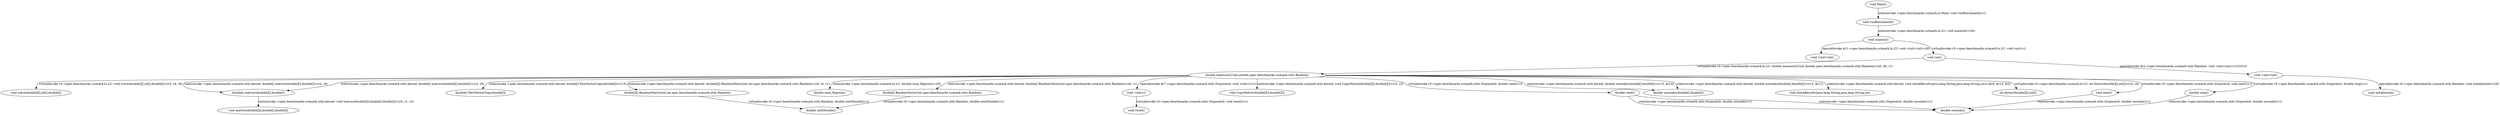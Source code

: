digraph g {
16[label="double stop()"]
0[label="void Main()"]
13[label="void solve(double[][],int[],double[])"]
5[label="double measureLU(int,double,spec.benchmarks.scimark.utils.Random)"]
11[label="double[] matvec(double[][],double[])"]
22[label="double nextDouble()"]
2[label="void main(int)"]
23[label="void reset()"]
14[label="double[] NewVectorCopy(double[])"]
6[label="void <init>(int)"]
21[label="double[][] RandomMatrix(int,int,spec.benchmarks.scimark.utils.Random)"]
25[label="void matvec(double[][],double[],double[])"]
7[label="void initialize(int)"]
9[label="double num_flops(int)"]
15[label="double[] RandomVector(int,spec.benchmarks.scimark.utils.Random)"]
4[label="void <init>(int)"]
20[label="void <init>()"]
3[label="void run()"]
18[label="void CopyMatrix(double[][],double[][])"]
8[label="double read()"]
10[label="double normabs(double[],double[])"]
24[label="double seconds()"]
12[label="void checkResults(java.lang.String,java.lang.String,int)"]
17[label="int factor(double[][],int[])"]
19[label="void start()"]
1[label="void runBenchmark()"]
21->22[label="virtualinvoke r0.<spec.benchmarks.scimark.utils.Random: double nextDouble()>()"]
5->14[label="staticinvoke <spec.benchmarks.scimark.utils.kernel: double[] NewVectorCopy(double[])>(r15)"]
5->15[label="staticinvoke <spec.benchmarks.scimark.utils.kernel: double[] RandomVector(int,spec.benchmarks.scimark.utils.Random)>(i0, r1)"]
5->16[label="virtualinvoke r5.<spec.benchmarks.scimark.utils.Stopwatch: double stop()>()"]
5->17[label="virtualinvoke r0.<spec.benchmarks.scimark.lu.LU: int factor(double[][],int[])>(r3, r4)"]
5->18[label="staticinvoke <spec.benchmarks.scimark.utils.kernel: void CopyMatrix(double[][],double[][])>(r3, r2)"]
11->25[label="staticinvoke <spec.benchmarks.scimark.utils.kernel: void matvec(double[][],double[],double[])>(r0, r1, r2)"]
5->19[label="virtualinvoke r5.<spec.benchmarks.scimark.utils.Stopwatch: void start()>()"]
19->24[label="staticinvoke <spec.benchmarks.scimark.utils.Stopwatch: double seconds()>()"]
5->10[label="staticinvoke <spec.benchmarks.scimark.utils.kernel: double normabs(double[],double[])>(r15, $r14)"]
5->10[label="staticinvoke <spec.benchmarks.scimark.utils.kernel: double normabs(double[],double[])>(r15, $r11)"]
5->11[label="staticinvoke <spec.benchmarks.scimark.utils.kernel: double[] matvec(double[][],double[])>(r2, r6)"]
5->11[label="staticinvoke <spec.benchmarks.scimark.utils.kernel: double[] matvec(double[][],double[])>(r2, r6)"]
15->22[label="virtualinvoke r0.<spec.benchmarks.scimark.utils.Random: double nextDouble()>()"]
5->12[label="staticinvoke <spec.benchmarks.scimark.utils.kernel: void checkResults(java.lang.String,java.lang.String,int)>($r9, $r13, $i2)"]
8->24[label="staticinvoke <spec.benchmarks.scimark.utils.Stopwatch: double seconds()>()"]
8->24[label="staticinvoke <spec.benchmarks.scimark.utils.Stopwatch: double seconds()>()"]
5->13[label="virtualinvoke r0.<spec.benchmarks.scimark.lu.LU: void solve(double[][],int[],double[])>(r3, r4, r6)"]
0->1[label="staticinvoke <spec.benchmarks.scimark.lu.Main: void runBenchmark()>()"]
1->2[label="staticinvoke <spec.benchmarks.scimark.lu.LU: void main(int)>(i0)"]
20->23[label="virtualinvoke r0.<spec.benchmarks.scimark.utils.Stopwatch: void reset()>()"]
2->3[label="virtualinvoke r0.<spec.benchmarks.scimark.lu.LU: void run()>()"]
2->4[label="specialinvoke $r1.<spec.benchmarks.scimark.lu.LU: void <init>(int)>(i0)"]
3->5[label="virtualinvoke r0.<spec.benchmarks.scimark.lu.LU: double measureLU(int,double,spec.benchmarks.scimark.utils.Random)>(i0, d0, r1)"]
3->6[label="specialinvoke $r2.<spec.benchmarks.scimark.utils.Random: void <init>(int)>(101010)"]
6->7[label="specialinvoke r0.<spec.benchmarks.scimark.utils.Random: void initialize(int)>(i0)"]
5->8[label="virtualinvoke r5.<spec.benchmarks.scimark.utils.Stopwatch: double read()>()"]
5->9[label="staticinvoke <spec.benchmarks.scimark.lu.LU: double num_flops(int)>(i0)"]
5->20[label="specialinvoke $r7.<spec.benchmarks.scimark.utils.Stopwatch: void <init>()>()"]
5->21[label="staticinvoke <spec.benchmarks.scimark.utils.kernel: double[][] RandomMatrix(int,int,spec.benchmarks.scimark.utils.Random)>(i0, i0, r1)"]
16->24[label="staticinvoke <spec.benchmarks.scimark.utils.Stopwatch: double seconds()>()"]
}